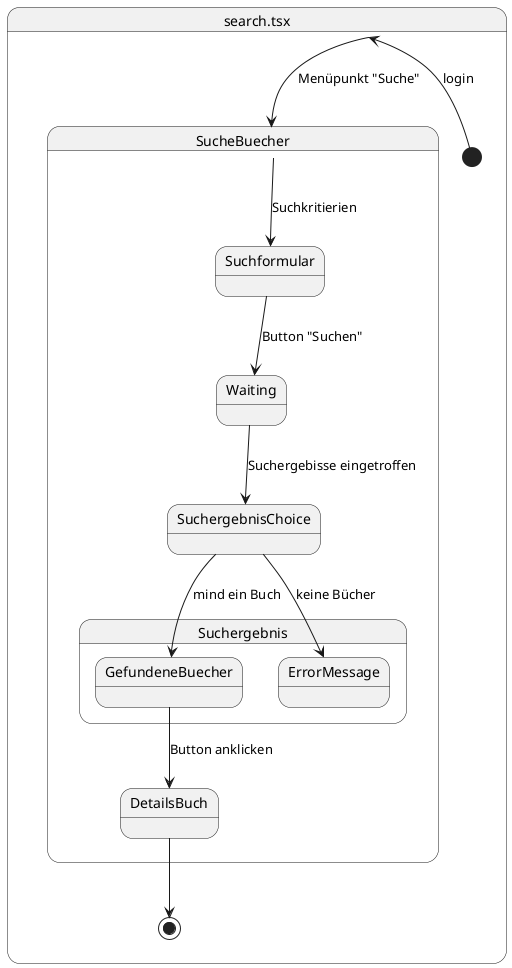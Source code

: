 @startuml Zustandsdiagramm

state "search.tsx" as index {
  state "SucheBuecher" as SucheBuecher {
    state "Suchformular" as Suchformular
    state "Waiting" as Waiting
    state "SuchergebnisChoice" as SuchergebnisChoice
    state "Suchergebnis" as Suchergebnis {
      state "GefundeneBuecher" as GefundeneBuecher
      state "ErrorMessage" as ErrorMessage
    }
    state "DetailsBuch" as DetailsBuch
  }

  [*] --> index: login
  index --> SucheBuecher: Menüpunkt "Suche"
  SucheBuecher --> Suchformular: Suchkritierien
  Suchformular --> Waiting: Button "Suchen"
  Waiting --> SuchergebnisChoice: Suchergebisse eingetroffen
  SuchergebnisChoice --> GefundeneBuecher: mind ein Buch
  SuchergebnisChoice --> ErrorMessage: keine Bücher
  GefundeneBuecher --> DetailsBuch: Button anklicken
  DetailsBuch --> [*]
}

@enduml
